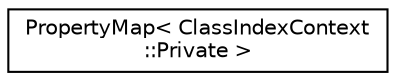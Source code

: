 digraph "Graphical Class Hierarchy"
{
 // LATEX_PDF_SIZE
  edge [fontname="Helvetica",fontsize="10",labelfontname="Helvetica",labelfontsize="10"];
  node [fontname="Helvetica",fontsize="10",shape=record];
  rankdir="LR";
  Node0 [label="PropertyMap\< ClassIndexContext\l::Private \>",height=0.2,width=0.4,color="black", fillcolor="white", style="filled",URL="$classPropertyMap.html",tooltip=" "];
}
